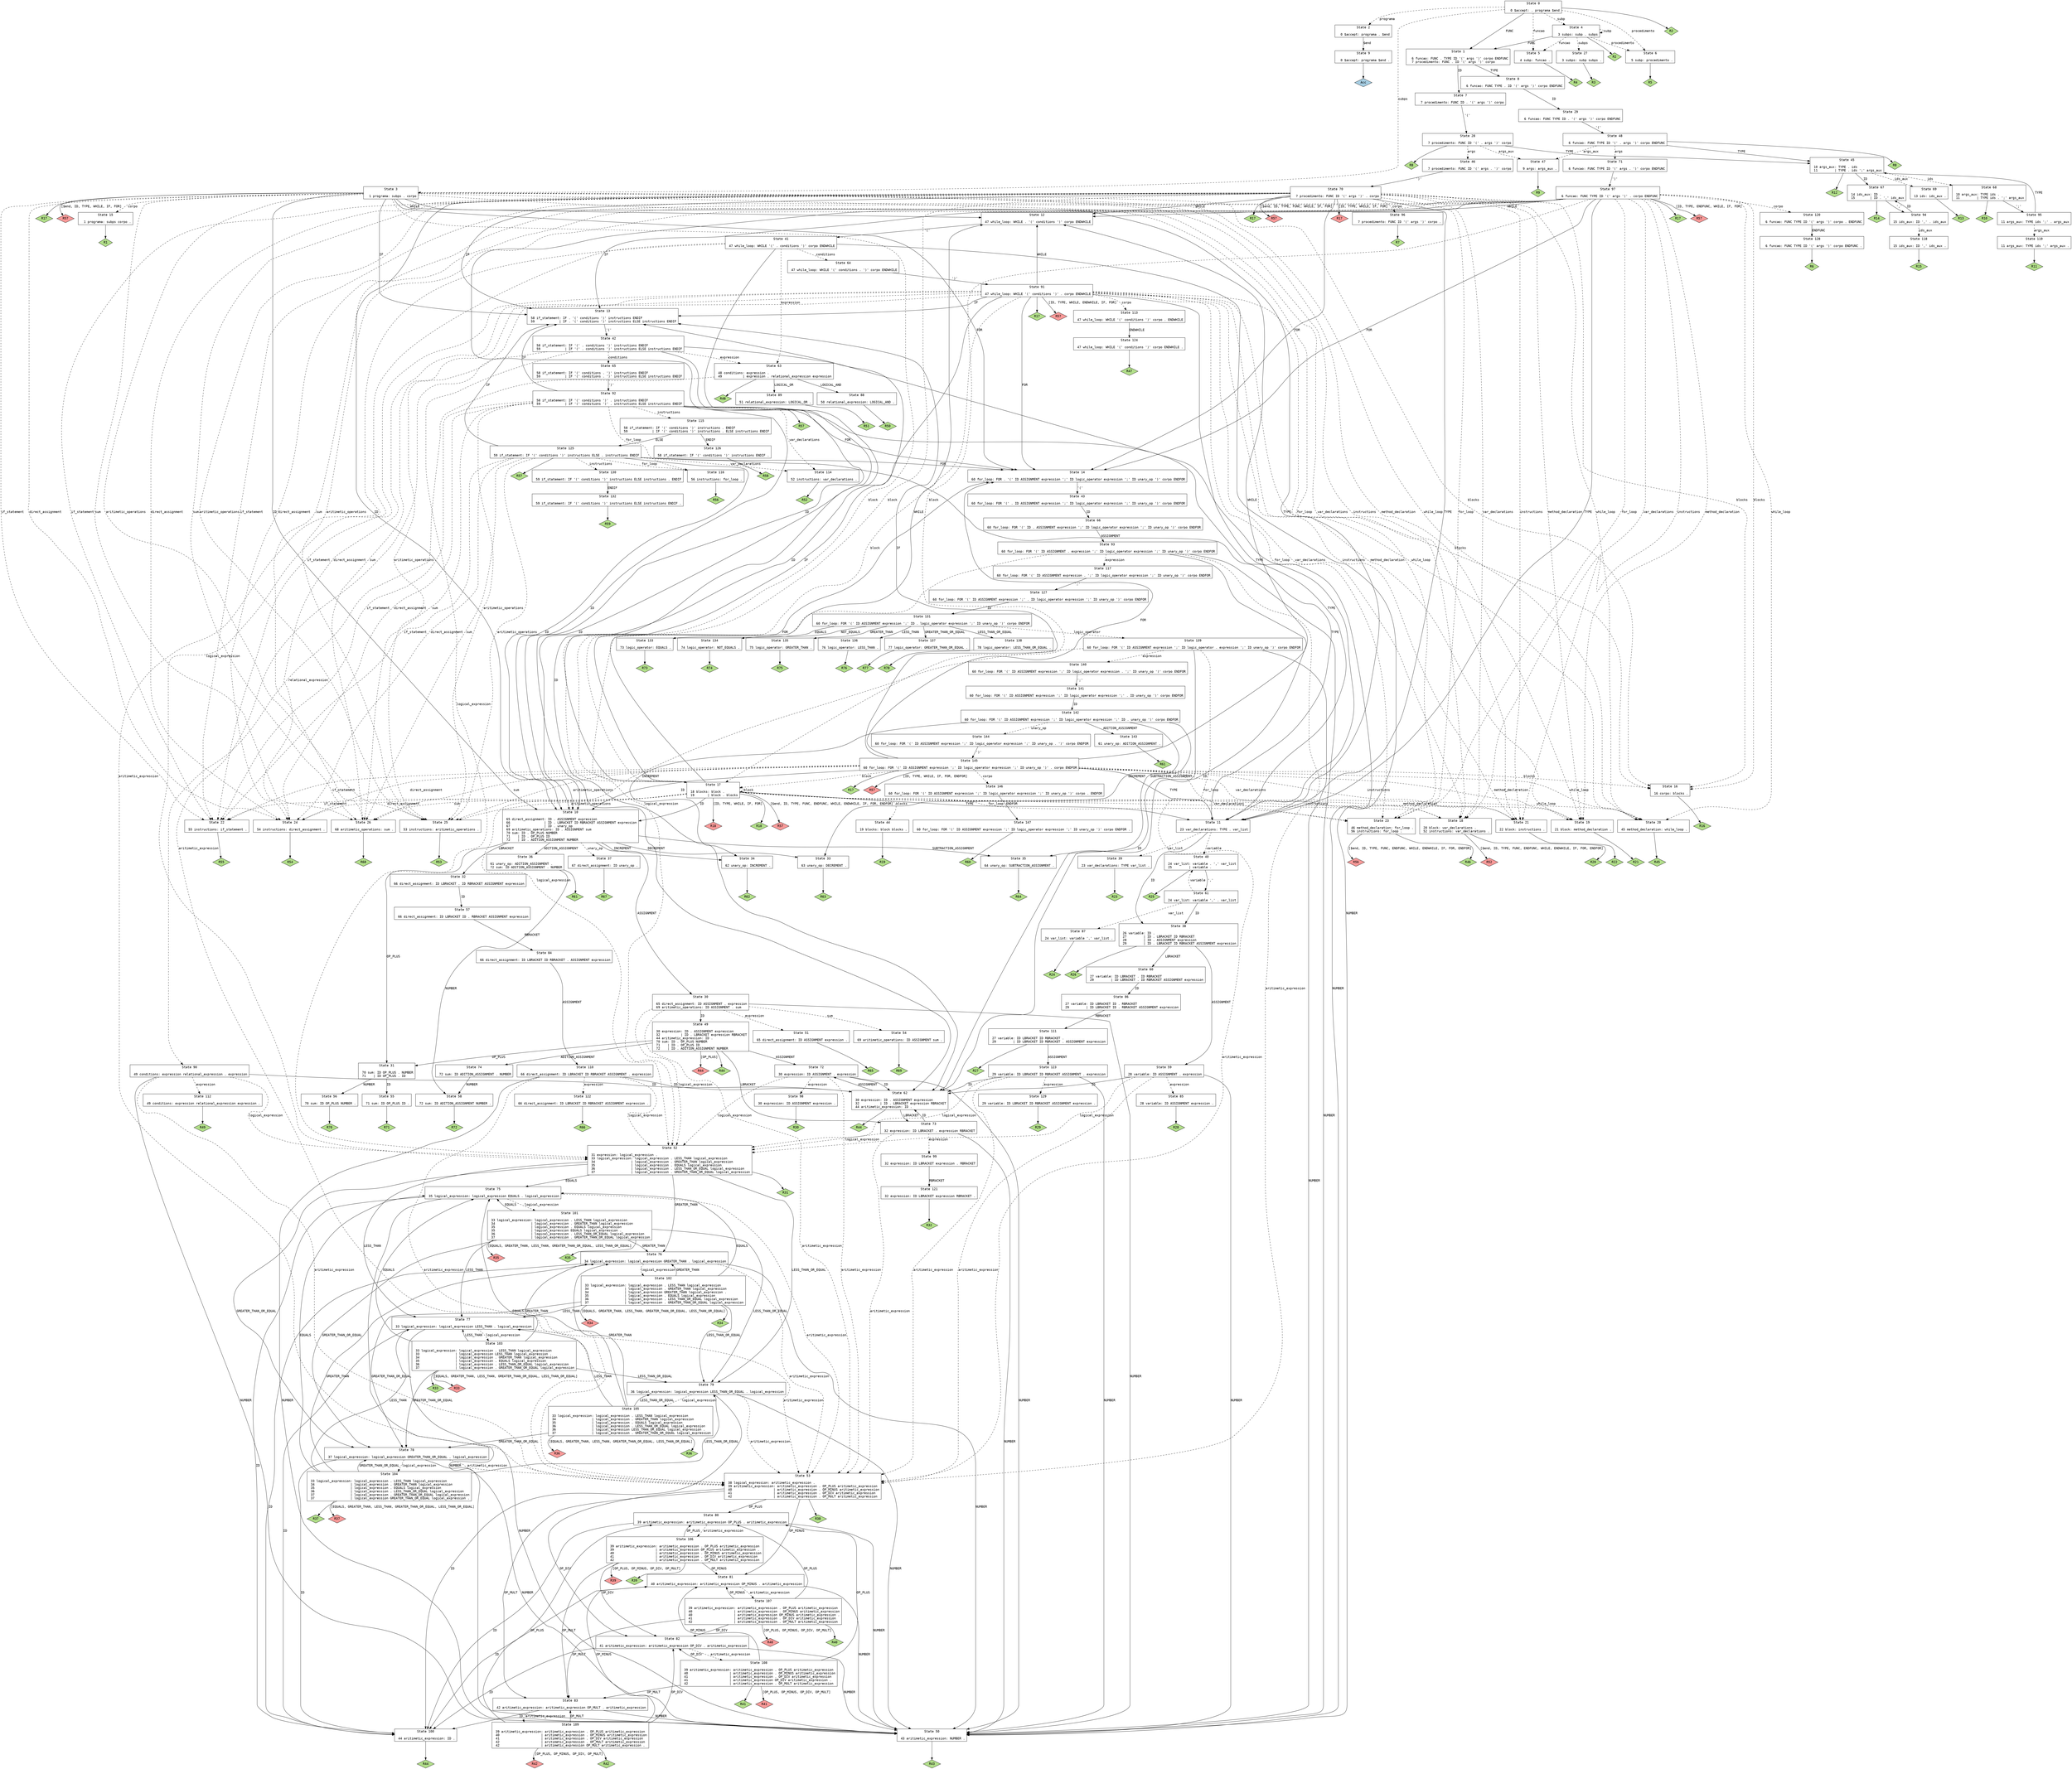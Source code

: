 // Generated by GNU Bison 3.5.1.
// Report bugs to <bug-bison@gnu.org>.
// Home page: <https://www.gnu.org/software/bison/>.

digraph "parser.y"
{
  node [fontname = courier, shape = box, colorscheme = paired6]
  edge [fontname = courier]

  0 [label="State 0\n\l  0 $accept: . programa $end\l"]
  0 -> 1 [style=solid label="FUNC"]
  0 -> 2 [style=dashed label="programa"]
  0 -> 3 [style=dashed label="subps"]
  0 -> 4 [style=dashed label="subp"]
  0 -> 5 [style=dashed label="funcao"]
  0 -> 6 [style=dashed label="procedimento"]
  0 -> "0R2" [style=solid]
 "0R2" [label="R2", fillcolor=3, shape=diamond, style=filled]
  1 [label="State 1\n\l  6 funcao: FUNC . TYPE ID '(' args ')' corpo ENDFUNC\l  7 procedimento: FUNC . ID '(' args ')' corpo\l"]
  1 -> 7 [style=solid label="ID"]
  1 -> 8 [style=solid label="TYPE"]
  2 [label="State 2\n\l  0 $accept: programa . $end\l"]
  2 -> 9 [style=solid label="$end"]
  3 [label="State 3\n\l  1 programa: subps . corpo\l"]
  3 -> 10 [style=solid label="ID"]
  3 -> 11 [style=solid label="TYPE"]
  3 -> 12 [style=solid label="WHILE"]
  3 -> 13 [style=solid label="IF"]
  3 -> 14 [style=solid label="FOR"]
  3 -> 15 [style=dashed label="corpo"]
  3 -> 16 [style=dashed label="blocks"]
  3 -> 17 [style=dashed label="block"]
  3 -> 18 [style=dashed label="var_declarations"]
  3 -> 19 [style=dashed label="method_declaration"]
  3 -> 20 [style=dashed label="while_loop"]
  3 -> 21 [style=dashed label="instructions"]
  3 -> 22 [style=dashed label="if_statement"]
  3 -> 23 [style=dashed label="for_loop"]
  3 -> 24 [style=dashed label="direct_assignment"]
  3 -> 25 [style=dashed label="aritimetic_operations"]
  3 -> 26 [style=dashed label="sum"]
  3 -> "3R17" [style=solid]
 "3R17" [label="R17", fillcolor=3, shape=diamond, style=filled]
  3 -> "3R57d" [label="[$end, ID, TYPE, WHILE, IF, FOR]", style=solid]
 "3R57d" [label="R57", fillcolor=5, shape=diamond, style=filled]
  4 [label="State 4\n\l  3 subps: subp . subps\l"]
  4 -> 1 [style=solid label="FUNC"]
  4 -> 27 [style=dashed label="subps"]
  4 -> 4 [style=dashed label="subp"]
  4 -> 5 [style=dashed label="funcao"]
  4 -> 6 [style=dashed label="procedimento"]
  4 -> "4R2" [style=solid]
 "4R2" [label="R2", fillcolor=3, shape=diamond, style=filled]
  5 [label="State 5\n\l  4 subp: funcao .\l"]
  5 -> "5R4" [style=solid]
 "5R4" [label="R4", fillcolor=3, shape=diamond, style=filled]
  6 [label="State 6\n\l  5 subp: procedimento .\l"]
  6 -> "6R5" [style=solid]
 "6R5" [label="R5", fillcolor=3, shape=diamond, style=filled]
  7 [label="State 7\n\l  7 procedimento: FUNC ID . '(' args ')' corpo\l"]
  7 -> 28 [style=solid label="'('"]
  8 [label="State 8\n\l  6 funcao: FUNC TYPE . ID '(' args ')' corpo ENDFUNC\l"]
  8 -> 29 [style=solid label="ID"]
  9 [label="State 9\n\l  0 $accept: programa $end .\l"]
  9 -> "9R0" [style=solid]
 "9R0" [label="Acc", fillcolor=1, shape=diamond, style=filled]
  10 [label="State 10\n\l 65 direct_assignment: ID . ASSIGNMENT expression\l 66                  | ID . LBRACKET ID RBRACKET ASSIGNMENT expression\l 67                  | ID . unary_op\l 69 aritimetic_operations: ID . ASSIGNMENT sum\l 70 sum: ID . OP_PLUS NUMBER\l 71    | ID . OP_PLUS ID\l 72    | ID . ADITION_ASSIGNMENT NUMBER\l"]
  10 -> 30 [style=solid label="ASSIGNMENT"]
  10 -> 31 [style=solid label="OP_PLUS"]
  10 -> 32 [style=solid label="LBRACKET"]
  10 -> 33 [style=solid label="DECREMENT"]
  10 -> 34 [style=solid label="INCREMENT"]
  10 -> 35 [style=solid label="SUBTRACTION_ASSIGNMENT"]
  10 -> 36 [style=solid label="ADITION_ASSIGNMENT"]
  10 -> 37 [style=dashed label="unary_op"]
  11 [label="State 11\n\l 23 var_declarations: TYPE . var_list\l"]
  11 -> 38 [style=solid label="ID"]
  11 -> 39 [style=dashed label="var_list"]
  11 -> 40 [style=dashed label="variable"]
  12 [label="State 12\n\l 47 while_loop: WHILE . '(' conditions ')' corpo ENDWHILE\l"]
  12 -> 41 [style=solid label="'('"]
  13 [label="State 13\n\l 58 if_statement: IF . '(' conditions ')' instructions ENDIF\l 59             | IF . '(' conditions ')' instructions ELSE instructions ENDIF\l"]
  13 -> 42 [style=solid label="'('"]
  14 [label="State 14\n\l 60 for_loop: FOR . '(' ID ASSIGNMENT expression ';' ID logic_operator expression ';' ID unary_op ')' corpo ENDFOR\l"]
  14 -> 43 [style=solid label="'('"]
  15 [label="State 15\n\l  1 programa: subps corpo .\l"]
  15 -> "15R1" [style=solid]
 "15R1" [label="R1", fillcolor=3, shape=diamond, style=filled]
  16 [label="State 16\n\l 16 corpo: blocks .\l"]
  16 -> "16R16" [style=solid]
 "16R16" [label="R16", fillcolor=3, shape=diamond, style=filled]
  17 [label="State 17\n\l 18 blocks: block .\l 19       | block . blocks\l"]
  17 -> 10 [style=solid label="ID"]
  17 -> 11 [style=solid label="TYPE"]
  17 -> 12 [style=solid label="WHILE"]
  17 -> 13 [style=solid label="IF"]
  17 -> 14 [style=solid label="FOR"]
  17 -> 44 [style=dashed label="blocks"]
  17 -> 17 [style=dashed label="block"]
  17 -> 18 [style=dashed label="var_declarations"]
  17 -> 19 [style=dashed label="method_declaration"]
  17 -> 20 [style=dashed label="while_loop"]
  17 -> 21 [style=dashed label="instructions"]
  17 -> 22 [style=dashed label="if_statement"]
  17 -> 23 [style=dashed label="for_loop"]
  17 -> 24 [style=dashed label="direct_assignment"]
  17 -> 25 [style=dashed label="aritimetic_operations"]
  17 -> 26 [style=dashed label="sum"]
  17 -> "17R18d" [label="[ID, TYPE, WHILE, IF, FOR]", style=solid]
 "17R18d" [label="R18", fillcolor=5, shape=diamond, style=filled]
  17 -> "17R18" [style=solid]
 "17R18" [label="R18", fillcolor=3, shape=diamond, style=filled]
  17 -> "17R57d" [label="[$end, ID, TYPE, FUNC, ENDFUNC, WHILE, ENDWHILE, IF, FOR, ENDFOR]", style=solid]
 "17R57d" [label="R57", fillcolor=5, shape=diamond, style=filled]
  18 [label="State 18\n\l 20 block: var_declarations .\l 52 instructions: var_declarations .\l"]
  18 -> "18R20" [style=solid]
 "18R20" [label="R20", fillcolor=3, shape=diamond, style=filled]
  18 -> "18R52d" [label="[$end, ID, TYPE, FUNC, ENDFUNC, WHILE, ENDWHILE, IF, FOR, ENDFOR]", style=solid]
 "18R52d" [label="R52", fillcolor=5, shape=diamond, style=filled]
  19 [label="State 19\n\l 21 block: method_declaration .\l"]
  19 -> "19R21" [style=solid]
 "19R21" [label="R21", fillcolor=3, shape=diamond, style=filled]
  20 [label="State 20\n\l 45 method_declaration: while_loop .\l"]
  20 -> "20R45" [style=solid]
 "20R45" [label="R45", fillcolor=3, shape=diamond, style=filled]
  21 [label="State 21\n\l 22 block: instructions .\l"]
  21 -> "21R22" [style=solid]
 "21R22" [label="R22", fillcolor=3, shape=diamond, style=filled]
  22 [label="State 22\n\l 55 instructions: if_statement .\l"]
  22 -> "22R55" [style=solid]
 "22R55" [label="R55", fillcolor=3, shape=diamond, style=filled]
  23 [label="State 23\n\l 46 method_declaration: for_loop .\l 56 instructions: for_loop .\l"]
  23 -> "23R46" [style=solid]
 "23R46" [label="R46", fillcolor=3, shape=diamond, style=filled]
  23 -> "23R56d" [label="[$end, ID, TYPE, FUNC, ENDFUNC, WHILE, ENDWHILE, IF, FOR, ENDFOR]", style=solid]
 "23R56d" [label="R56", fillcolor=5, shape=diamond, style=filled]
  24 [label="State 24\n\l 54 instructions: direct_assignment .\l"]
  24 -> "24R54" [style=solid]
 "24R54" [label="R54", fillcolor=3, shape=diamond, style=filled]
  25 [label="State 25\n\l 53 instructions: aritimetic_operations .\l"]
  25 -> "25R53" [style=solid]
 "25R53" [label="R53", fillcolor=3, shape=diamond, style=filled]
  26 [label="State 26\n\l 68 aritimetic_operations: sum .\l"]
  26 -> "26R68" [style=solid]
 "26R68" [label="R68", fillcolor=3, shape=diamond, style=filled]
  27 [label="State 27\n\l  3 subps: subp subps .\l"]
  27 -> "27R3" [style=solid]
 "27R3" [label="R3", fillcolor=3, shape=diamond, style=filled]
  28 [label="State 28\n\l  7 procedimento: FUNC ID '(' . args ')' corpo\l"]
  28 -> 45 [style=solid label="TYPE"]
  28 -> 46 [style=dashed label="args"]
  28 -> 47 [style=dashed label="args_aux"]
  28 -> "28R8" [style=solid]
 "28R8" [label="R8", fillcolor=3, shape=diamond, style=filled]
  29 [label="State 29\n\l  6 funcao: FUNC TYPE ID . '(' args ')' corpo ENDFUNC\l"]
  29 -> 48 [style=solid label="'('"]
  30 [label="State 30\n\l 65 direct_assignment: ID ASSIGNMENT . expression\l 69 aritimetic_operations: ID ASSIGNMENT . sum\l"]
  30 -> 49 [style=solid label="ID"]
  30 -> 50 [style=solid label="NUMBER"]
  30 -> 51 [style=dashed label="expression"]
  30 -> 52 [style=dashed label="logical_expression"]
  30 -> 53 [style=dashed label="aritimetic_expression"]
  30 -> 54 [style=dashed label="sum"]
  31 [label="State 31\n\l 70 sum: ID OP_PLUS . NUMBER\l 71    | ID OP_PLUS . ID\l"]
  31 -> 55 [style=solid label="ID"]
  31 -> 56 [style=solid label="NUMBER"]
  32 [label="State 32\n\l 66 direct_assignment: ID LBRACKET . ID RBRACKET ASSIGNMENT expression\l"]
  32 -> 57 [style=solid label="ID"]
  33 [label="State 33\n\l 63 unary_op: DECREMENT .\l"]
  33 -> "33R63" [style=solid]
 "33R63" [label="R63", fillcolor=3, shape=diamond, style=filled]
  34 [label="State 34\n\l 62 unary_op: INCREMENT .\l"]
  34 -> "34R62" [style=solid]
 "34R62" [label="R62", fillcolor=3, shape=diamond, style=filled]
  35 [label="State 35\n\l 64 unary_op: SUBTRACTION_ASSIGNMENT .\l"]
  35 -> "35R64" [style=solid]
 "35R64" [label="R64", fillcolor=3, shape=diamond, style=filled]
  36 [label="State 36\n\l 61 unary_op: ADITION_ASSIGNMENT .\l 72 sum: ID ADITION_ASSIGNMENT . NUMBER\l"]
  36 -> 58 [style=solid label="NUMBER"]
  36 -> "36R61" [style=solid]
 "36R61" [label="R61", fillcolor=3, shape=diamond, style=filled]
  37 [label="State 37\n\l 67 direct_assignment: ID unary_op .\l"]
  37 -> "37R67" [style=solid]
 "37R67" [label="R67", fillcolor=3, shape=diamond, style=filled]
  38 [label="State 38\n\l 26 variable: ID .\l 27         | ID . LBRACKET ID RBRACKET\l 28         | ID . ASSIGNMENT expression\l 29         | ID . LBRACKET ID RBRACKET ASSIGNMENT expression\l"]
  38 -> 59 [style=solid label="ASSIGNMENT"]
  38 -> 60 [style=solid label="LBRACKET"]
  38 -> "38R26" [style=solid]
 "38R26" [label="R26", fillcolor=3, shape=diamond, style=filled]
  39 [label="State 39\n\l 23 var_declarations: TYPE var_list .\l"]
  39 -> "39R23" [style=solid]
 "39R23" [label="R23", fillcolor=3, shape=diamond, style=filled]
  40 [label="State 40\n\l 24 var_list: variable . ',' var_list\l 25         | variable .\l"]
  40 -> 61 [style=solid label="','"]
  40 -> "40R25" [style=solid]
 "40R25" [label="R25", fillcolor=3, shape=diamond, style=filled]
  41 [label="State 41\n\l 47 while_loop: WHILE '(' . conditions ')' corpo ENDWHILE\l"]
  41 -> 62 [style=solid label="ID"]
  41 -> 50 [style=solid label="NUMBER"]
  41 -> 63 [style=dashed label="expression"]
  41 -> 52 [style=dashed label="logical_expression"]
  41 -> 53 [style=dashed label="aritimetic_expression"]
  41 -> 64 [style=dashed label="conditions"]
  42 [label="State 42\n\l 58 if_statement: IF '(' . conditions ')' instructions ENDIF\l 59             | IF '(' . conditions ')' instructions ELSE instructions ENDIF\l"]
  42 -> 62 [style=solid label="ID"]
  42 -> 50 [style=solid label="NUMBER"]
  42 -> 63 [style=dashed label="expression"]
  42 -> 52 [style=dashed label="logical_expression"]
  42 -> 53 [style=dashed label="aritimetic_expression"]
  42 -> 65 [style=dashed label="conditions"]
  43 [label="State 43\n\l 60 for_loop: FOR '(' . ID ASSIGNMENT expression ';' ID logic_operator expression ';' ID unary_op ')' corpo ENDFOR\l"]
  43 -> 66 [style=solid label="ID"]
  44 [label="State 44\n\l 19 blocks: block blocks .\l"]
  44 -> "44R19" [style=solid]
 "44R19" [label="R19", fillcolor=3, shape=diamond, style=filled]
  45 [label="State 45\n\l 10 args_aux: TYPE . ids\l 11         | TYPE . ids ';' args_aux\l"]
  45 -> 67 [style=solid label="ID"]
  45 -> 68 [style=dashed label="ids"]
  45 -> 69 [style=dashed label="ids_aux"]
  45 -> "45R12" [style=solid]
 "45R12" [label="R12", fillcolor=3, shape=diamond, style=filled]
  46 [label="State 46\n\l  7 procedimento: FUNC ID '(' args . ')' corpo\l"]
  46 -> 70 [style=solid label="')'"]
  47 [label="State 47\n\l  9 args: args_aux .\l"]
  47 -> "47R9" [style=solid]
 "47R9" [label="R9", fillcolor=3, shape=diamond, style=filled]
  48 [label="State 48\n\l  6 funcao: FUNC TYPE ID '(' . args ')' corpo ENDFUNC\l"]
  48 -> 45 [style=solid label="TYPE"]
  48 -> 71 [style=dashed label="args"]
  48 -> 47 [style=dashed label="args_aux"]
  48 -> "48R8" [style=solid]
 "48R8" [label="R8", fillcolor=3, shape=diamond, style=filled]
  49 [label="State 49\n\l 30 expression: ID . ASSIGNMENT expression\l 32           | ID . LBRACKET expression RBRACKET\l 44 aritimetic_expression: ID .\l 70 sum: ID . OP_PLUS NUMBER\l 71    | ID . OP_PLUS ID\l 72    | ID . ADITION_ASSIGNMENT NUMBER\l"]
  49 -> 72 [style=solid label="ASSIGNMENT"]
  49 -> 31 [style=solid label="OP_PLUS"]
  49 -> 73 [style=solid label="LBRACKET"]
  49 -> 74 [style=solid label="ADITION_ASSIGNMENT"]
  49 -> "49R44d" [label="[OP_PLUS]", style=solid]
 "49R44d" [label="R44", fillcolor=5, shape=diamond, style=filled]
  49 -> "49R44" [style=solid]
 "49R44" [label="R44", fillcolor=3, shape=diamond, style=filled]
  50 [label="State 50\n\l 43 aritimetic_expression: NUMBER .\l"]
  50 -> "50R43" [style=solid]
 "50R43" [label="R43", fillcolor=3, shape=diamond, style=filled]
  51 [label="State 51\n\l 65 direct_assignment: ID ASSIGNMENT expression .\l"]
  51 -> "51R65" [style=solid]
 "51R65" [label="R65", fillcolor=3, shape=diamond, style=filled]
  52 [label="State 52\n\l 31 expression: logical_expression .\l 33 logical_expression: logical_expression . LESS_THAN logical_expression\l 34                   | logical_expression . GREATER_THAN logical_expression\l 35                   | logical_expression . EQUALS logical_expression\l 36                   | logical_expression . LESS_THAN_OR_EQUAL logical_expression\l 37                   | logical_expression . GREATER_THAN_OR_EQUAL logical_expression\l"]
  52 -> 75 [style=solid label="EQUALS"]
  52 -> 76 [style=solid label="GREATER_THAN"]
  52 -> 77 [style=solid label="LESS_THAN"]
  52 -> 78 [style=solid label="GREATER_THAN_OR_EQUAL"]
  52 -> 79 [style=solid label="LESS_THAN_OR_EQUAL"]
  52 -> "52R31" [style=solid]
 "52R31" [label="R31", fillcolor=3, shape=diamond, style=filled]
  53 [label="State 53\n\l 38 logical_expression: aritimetic_expression .\l 39 aritimetic_expression: aritimetic_expression . OP_PLUS aritimetic_expression\l 40                      | aritimetic_expression . OP_MINUS aritimetic_expression\l 41                      | aritimetic_expression . OP_DIV aritimetic_expression\l 42                      | aritimetic_expression . OP_MULT aritimetic_expression\l"]
  53 -> 80 [style=solid label="OP_PLUS"]
  53 -> 81 [style=solid label="OP_MINUS"]
  53 -> 82 [style=solid label="OP_DIV"]
  53 -> 83 [style=solid label="OP_MULT"]
  53 -> "53R38" [style=solid]
 "53R38" [label="R38", fillcolor=3, shape=diamond, style=filled]
  54 [label="State 54\n\l 69 aritimetic_operations: ID ASSIGNMENT sum .\l"]
  54 -> "54R69" [style=solid]
 "54R69" [label="R69", fillcolor=3, shape=diamond, style=filled]
  55 [label="State 55\n\l 71 sum: ID OP_PLUS ID .\l"]
  55 -> "55R71" [style=solid]
 "55R71" [label="R71", fillcolor=3, shape=diamond, style=filled]
  56 [label="State 56\n\l 70 sum: ID OP_PLUS NUMBER .\l"]
  56 -> "56R70" [style=solid]
 "56R70" [label="R70", fillcolor=3, shape=diamond, style=filled]
  57 [label="State 57\n\l 66 direct_assignment: ID LBRACKET ID . RBRACKET ASSIGNMENT expression\l"]
  57 -> 84 [style=solid label="RBRACKET"]
  58 [label="State 58\n\l 72 sum: ID ADITION_ASSIGNMENT NUMBER .\l"]
  58 -> "58R72" [style=solid]
 "58R72" [label="R72", fillcolor=3, shape=diamond, style=filled]
  59 [label="State 59\n\l 28 variable: ID ASSIGNMENT . expression\l"]
  59 -> 62 [style=solid label="ID"]
  59 -> 50 [style=solid label="NUMBER"]
  59 -> 85 [style=dashed label="expression"]
  59 -> 52 [style=dashed label="logical_expression"]
  59 -> 53 [style=dashed label="aritimetic_expression"]
  60 [label="State 60\n\l 27 variable: ID LBRACKET . ID RBRACKET\l 29         | ID LBRACKET . ID RBRACKET ASSIGNMENT expression\l"]
  60 -> 86 [style=solid label="ID"]
  61 [label="State 61\n\l 24 var_list: variable ',' . var_list\l"]
  61 -> 38 [style=solid label="ID"]
  61 -> 87 [style=dashed label="var_list"]
  61 -> 40 [style=dashed label="variable"]
  62 [label="State 62\n\l 30 expression: ID . ASSIGNMENT expression\l 32           | ID . LBRACKET expression RBRACKET\l 44 aritimetic_expression: ID .\l"]
  62 -> 72 [style=solid label="ASSIGNMENT"]
  62 -> 73 [style=solid label="LBRACKET"]
  62 -> "62R44" [style=solid]
 "62R44" [label="R44", fillcolor=3, shape=diamond, style=filled]
  63 [label="State 63\n\l 48 conditions: expression .\l 49           | expression . relational_expression expression\l"]
  63 -> 88 [style=solid label="LOGICAL_AND"]
  63 -> 89 [style=solid label="LOGICAL_OR"]
  63 -> 90 [style=dashed label="relational_expression"]
  63 -> "63R48" [style=solid]
 "63R48" [label="R48", fillcolor=3, shape=diamond, style=filled]
  64 [label="State 64\n\l 47 while_loop: WHILE '(' conditions . ')' corpo ENDWHILE\l"]
  64 -> 91 [style=solid label="')'"]
  65 [label="State 65\n\l 58 if_statement: IF '(' conditions . ')' instructions ENDIF\l 59             | IF '(' conditions . ')' instructions ELSE instructions ENDIF\l"]
  65 -> 92 [style=solid label="')'"]
  66 [label="State 66\n\l 60 for_loop: FOR '(' ID . ASSIGNMENT expression ';' ID logic_operator expression ';' ID unary_op ')' corpo ENDFOR\l"]
  66 -> 93 [style=solid label="ASSIGNMENT"]
  67 [label="State 67\n\l 14 ids_aux: ID .\l 15        | ID . ',' ids_aux\l"]
  67 -> 94 [style=solid label="','"]
  67 -> "67R14" [style=solid]
 "67R14" [label="R14", fillcolor=3, shape=diamond, style=filled]
  68 [label="State 68\n\l 10 args_aux: TYPE ids .\l 11         | TYPE ids . ';' args_aux\l"]
  68 -> 95 [style=solid label="';'"]
  68 -> "68R10" [style=solid]
 "68R10" [label="R10", fillcolor=3, shape=diamond, style=filled]
  69 [label="State 69\n\l 13 ids: ids_aux .\l"]
  69 -> "69R13" [style=solid]
 "69R13" [label="R13", fillcolor=3, shape=diamond, style=filled]
  70 [label="State 70\n\l  7 procedimento: FUNC ID '(' args ')' . corpo\l"]
  70 -> 10 [style=solid label="ID"]
  70 -> 11 [style=solid label="TYPE"]
  70 -> 12 [style=solid label="WHILE"]
  70 -> 13 [style=solid label="IF"]
  70 -> 14 [style=solid label="FOR"]
  70 -> 96 [style=dashed label="corpo"]
  70 -> 16 [style=dashed label="blocks"]
  70 -> 17 [style=dashed label="block"]
  70 -> 18 [style=dashed label="var_declarations"]
  70 -> 19 [style=dashed label="method_declaration"]
  70 -> 20 [style=dashed label="while_loop"]
  70 -> 21 [style=dashed label="instructions"]
  70 -> 22 [style=dashed label="if_statement"]
  70 -> 23 [style=dashed label="for_loop"]
  70 -> 24 [style=dashed label="direct_assignment"]
  70 -> 25 [style=dashed label="aritimetic_operations"]
  70 -> 26 [style=dashed label="sum"]
  70 -> "70R17d" [label="[ID, TYPE, WHILE, IF, FOR]", style=solid]
 "70R17d" [label="R17", fillcolor=5, shape=diamond, style=filled]
  70 -> "70R17" [style=solid]
 "70R17" [label="R17", fillcolor=3, shape=diamond, style=filled]
  70 -> "70R57d" [label="[$end, ID, TYPE, FUNC, WHILE, IF, FOR]", style=solid]
 "70R57d" [label="R57", fillcolor=5, shape=diamond, style=filled]
  71 [label="State 71\n\l  6 funcao: FUNC TYPE ID '(' args . ')' corpo ENDFUNC\l"]
  71 -> 97 [style=solid label="')'"]
  72 [label="State 72\n\l 30 expression: ID ASSIGNMENT . expression\l"]
  72 -> 62 [style=solid label="ID"]
  72 -> 50 [style=solid label="NUMBER"]
  72 -> 98 [style=dashed label="expression"]
  72 -> 52 [style=dashed label="logical_expression"]
  72 -> 53 [style=dashed label="aritimetic_expression"]
  73 [label="State 73\n\l 32 expression: ID LBRACKET . expression RBRACKET\l"]
  73 -> 62 [style=solid label="ID"]
  73 -> 50 [style=solid label="NUMBER"]
  73 -> 99 [style=dashed label="expression"]
  73 -> 52 [style=dashed label="logical_expression"]
  73 -> 53 [style=dashed label="aritimetic_expression"]
  74 [label="State 74\n\l 72 sum: ID ADITION_ASSIGNMENT . NUMBER\l"]
  74 -> 58 [style=solid label="NUMBER"]
  75 [label="State 75\n\l 35 logical_expression: logical_expression EQUALS . logical_expression\l"]
  75 -> 100 [style=solid label="ID"]
  75 -> 50 [style=solid label="NUMBER"]
  75 -> 101 [style=dashed label="logical_expression"]
  75 -> 53 [style=dashed label="aritimetic_expression"]
  76 [label="State 76\n\l 34 logical_expression: logical_expression GREATER_THAN . logical_expression\l"]
  76 -> 100 [style=solid label="ID"]
  76 -> 50 [style=solid label="NUMBER"]
  76 -> 102 [style=dashed label="logical_expression"]
  76 -> 53 [style=dashed label="aritimetic_expression"]
  77 [label="State 77\n\l 33 logical_expression: logical_expression LESS_THAN . logical_expression\l"]
  77 -> 100 [style=solid label="ID"]
  77 -> 50 [style=solid label="NUMBER"]
  77 -> 103 [style=dashed label="logical_expression"]
  77 -> 53 [style=dashed label="aritimetic_expression"]
  78 [label="State 78\n\l 37 logical_expression: logical_expression GREATER_THAN_OR_EQUAL . logical_expression\l"]
  78 -> 100 [style=solid label="ID"]
  78 -> 50 [style=solid label="NUMBER"]
  78 -> 104 [style=dashed label="logical_expression"]
  78 -> 53 [style=dashed label="aritimetic_expression"]
  79 [label="State 79\n\l 36 logical_expression: logical_expression LESS_THAN_OR_EQUAL . logical_expression\l"]
  79 -> 100 [style=solid label="ID"]
  79 -> 50 [style=solid label="NUMBER"]
  79 -> 105 [style=dashed label="logical_expression"]
  79 -> 53 [style=dashed label="aritimetic_expression"]
  80 [label="State 80\n\l 39 aritimetic_expression: aritimetic_expression OP_PLUS . aritimetic_expression\l"]
  80 -> 100 [style=solid label="ID"]
  80 -> 50 [style=solid label="NUMBER"]
  80 -> 106 [style=dashed label="aritimetic_expression"]
  81 [label="State 81\n\l 40 aritimetic_expression: aritimetic_expression OP_MINUS . aritimetic_expression\l"]
  81 -> 100 [style=solid label="ID"]
  81 -> 50 [style=solid label="NUMBER"]
  81 -> 107 [style=dashed label="aritimetic_expression"]
  82 [label="State 82\n\l 41 aritimetic_expression: aritimetic_expression OP_DIV . aritimetic_expression\l"]
  82 -> 100 [style=solid label="ID"]
  82 -> 50 [style=solid label="NUMBER"]
  82 -> 108 [style=dashed label="aritimetic_expression"]
  83 [label="State 83\n\l 42 aritimetic_expression: aritimetic_expression OP_MULT . aritimetic_expression\l"]
  83 -> 100 [style=solid label="ID"]
  83 -> 50 [style=solid label="NUMBER"]
  83 -> 109 [style=dashed label="aritimetic_expression"]
  84 [label="State 84\n\l 66 direct_assignment: ID LBRACKET ID RBRACKET . ASSIGNMENT expression\l"]
  84 -> 110 [style=solid label="ASSIGNMENT"]
  85 [label="State 85\n\l 28 variable: ID ASSIGNMENT expression .\l"]
  85 -> "85R28" [style=solid]
 "85R28" [label="R28", fillcolor=3, shape=diamond, style=filled]
  86 [label="State 86\n\l 27 variable: ID LBRACKET ID . RBRACKET\l 29         | ID LBRACKET ID . RBRACKET ASSIGNMENT expression\l"]
  86 -> 111 [style=solid label="RBRACKET"]
  87 [label="State 87\n\l 24 var_list: variable ',' var_list .\l"]
  87 -> "87R24" [style=solid]
 "87R24" [label="R24", fillcolor=3, shape=diamond, style=filled]
  88 [label="State 88\n\l 50 relational_expression: LOGICAL_AND .\l"]
  88 -> "88R50" [style=solid]
 "88R50" [label="R50", fillcolor=3, shape=diamond, style=filled]
  89 [label="State 89\n\l 51 relational_expression: LOGICAL_OR .\l"]
  89 -> "89R51" [style=solid]
 "89R51" [label="R51", fillcolor=3, shape=diamond, style=filled]
  90 [label="State 90\n\l 49 conditions: expression relational_expression . expression\l"]
  90 -> 62 [style=solid label="ID"]
  90 -> 50 [style=solid label="NUMBER"]
  90 -> 112 [style=dashed label="expression"]
  90 -> 52 [style=dashed label="logical_expression"]
  90 -> 53 [style=dashed label="aritimetic_expression"]
  91 [label="State 91\n\l 47 while_loop: WHILE '(' conditions ')' . corpo ENDWHILE\l"]
  91 -> 10 [style=solid label="ID"]
  91 -> 11 [style=solid label="TYPE"]
  91 -> 12 [style=solid label="WHILE"]
  91 -> 13 [style=solid label="IF"]
  91 -> 14 [style=solid label="FOR"]
  91 -> 113 [style=dashed label="corpo"]
  91 -> 16 [style=dashed label="blocks"]
  91 -> 17 [style=dashed label="block"]
  91 -> 18 [style=dashed label="var_declarations"]
  91 -> 19 [style=dashed label="method_declaration"]
  91 -> 20 [style=dashed label="while_loop"]
  91 -> 21 [style=dashed label="instructions"]
  91 -> 22 [style=dashed label="if_statement"]
  91 -> 23 [style=dashed label="for_loop"]
  91 -> 24 [style=dashed label="direct_assignment"]
  91 -> 25 [style=dashed label="aritimetic_operations"]
  91 -> 26 [style=dashed label="sum"]
  91 -> "91R17" [style=solid]
 "91R17" [label="R17", fillcolor=3, shape=diamond, style=filled]
  91 -> "91R57d" [label="[ID, TYPE, WHILE, ENDWHILE, IF, FOR]", style=solid]
 "91R57d" [label="R57", fillcolor=5, shape=diamond, style=filled]
  92 [label="State 92\n\l 58 if_statement: IF '(' conditions ')' . instructions ENDIF\l 59             | IF '(' conditions ')' . instructions ELSE instructions ENDIF\l"]
  92 -> 10 [style=solid label="ID"]
  92 -> 11 [style=solid label="TYPE"]
  92 -> 13 [style=solid label="IF"]
  92 -> 14 [style=solid label="FOR"]
  92 -> 114 [style=dashed label="var_declarations"]
  92 -> 115 [style=dashed label="instructions"]
  92 -> 22 [style=dashed label="if_statement"]
  92 -> 116 [style=dashed label="for_loop"]
  92 -> 24 [style=dashed label="direct_assignment"]
  92 -> 25 [style=dashed label="aritimetic_operations"]
  92 -> 26 [style=dashed label="sum"]
  92 -> "92R57" [style=solid]
 "92R57" [label="R57", fillcolor=3, shape=diamond, style=filled]
  93 [label="State 93\n\l 60 for_loop: FOR '(' ID ASSIGNMENT . expression ';' ID logic_operator expression ';' ID unary_op ')' corpo ENDFOR\l"]
  93 -> 62 [style=solid label="ID"]
  93 -> 50 [style=solid label="NUMBER"]
  93 -> 117 [style=dashed label="expression"]
  93 -> 52 [style=dashed label="logical_expression"]
  93 -> 53 [style=dashed label="aritimetic_expression"]
  94 [label="State 94\n\l 15 ids_aux: ID ',' . ids_aux\l"]
  94 -> 67 [style=solid label="ID"]
  94 -> 118 [style=dashed label="ids_aux"]
  95 [label="State 95\n\l 11 args_aux: TYPE ids ';' . args_aux\l"]
  95 -> 45 [style=solid label="TYPE"]
  95 -> 119 [style=dashed label="args_aux"]
  96 [label="State 96\n\l  7 procedimento: FUNC ID '(' args ')' corpo .\l"]
  96 -> "96R7" [style=solid]
 "96R7" [label="R7", fillcolor=3, shape=diamond, style=filled]
  97 [label="State 97\n\l  6 funcao: FUNC TYPE ID '(' args ')' . corpo ENDFUNC\l"]
  97 -> 10 [style=solid label="ID"]
  97 -> 11 [style=solid label="TYPE"]
  97 -> 12 [style=solid label="WHILE"]
  97 -> 13 [style=solid label="IF"]
  97 -> 14 [style=solid label="FOR"]
  97 -> 120 [style=dashed label="corpo"]
  97 -> 16 [style=dashed label="blocks"]
  97 -> 17 [style=dashed label="block"]
  97 -> 18 [style=dashed label="var_declarations"]
  97 -> 19 [style=dashed label="method_declaration"]
  97 -> 20 [style=dashed label="while_loop"]
  97 -> 21 [style=dashed label="instructions"]
  97 -> 22 [style=dashed label="if_statement"]
  97 -> 23 [style=dashed label="for_loop"]
  97 -> 24 [style=dashed label="direct_assignment"]
  97 -> 25 [style=dashed label="aritimetic_operations"]
  97 -> 26 [style=dashed label="sum"]
  97 -> "97R17" [style=solid]
 "97R17" [label="R17", fillcolor=3, shape=diamond, style=filled]
  97 -> "97R57d" [label="[ID, TYPE, ENDFUNC, WHILE, IF, FOR]", style=solid]
 "97R57d" [label="R57", fillcolor=5, shape=diamond, style=filled]
  98 [label="State 98\n\l 30 expression: ID ASSIGNMENT expression .\l"]
  98 -> "98R30" [style=solid]
 "98R30" [label="R30", fillcolor=3, shape=diamond, style=filled]
  99 [label="State 99\n\l 32 expression: ID LBRACKET expression . RBRACKET\l"]
  99 -> 121 [style=solid label="RBRACKET"]
  100 [label="State 100\n\l 44 aritimetic_expression: ID .\l"]
  100 -> "100R44" [style=solid]
 "100R44" [label="R44", fillcolor=3, shape=diamond, style=filled]
  101 [label="State 101\n\l 33 logical_expression: logical_expression . LESS_THAN logical_expression\l 34                   | logical_expression . GREATER_THAN logical_expression\l 35                   | logical_expression . EQUALS logical_expression\l 35                   | logical_expression EQUALS logical_expression .\l 36                   | logical_expression . LESS_THAN_OR_EQUAL logical_expression\l 37                   | logical_expression . GREATER_THAN_OR_EQUAL logical_expression\l"]
  101 -> 75 [style=solid label="EQUALS"]
  101 -> 76 [style=solid label="GREATER_THAN"]
  101 -> 77 [style=solid label="LESS_THAN"]
  101 -> 78 [style=solid label="GREATER_THAN_OR_EQUAL"]
  101 -> 79 [style=solid label="LESS_THAN_OR_EQUAL"]
  101 -> "101R35d" [label="[EQUALS, GREATER_THAN, LESS_THAN, GREATER_THAN_OR_EQUAL, LESS_THAN_OR_EQUAL]", style=solid]
 "101R35d" [label="R35", fillcolor=5, shape=diamond, style=filled]
  101 -> "101R35" [style=solid]
 "101R35" [label="R35", fillcolor=3, shape=diamond, style=filled]
  102 [label="State 102\n\l 33 logical_expression: logical_expression . LESS_THAN logical_expression\l 34                   | logical_expression . GREATER_THAN logical_expression\l 34                   | logical_expression GREATER_THAN logical_expression .\l 35                   | logical_expression . EQUALS logical_expression\l 36                   | logical_expression . LESS_THAN_OR_EQUAL logical_expression\l 37                   | logical_expression . GREATER_THAN_OR_EQUAL logical_expression\l"]
  102 -> 75 [style=solid label="EQUALS"]
  102 -> 76 [style=solid label="GREATER_THAN"]
  102 -> 77 [style=solid label="LESS_THAN"]
  102 -> 78 [style=solid label="GREATER_THAN_OR_EQUAL"]
  102 -> 79 [style=solid label="LESS_THAN_OR_EQUAL"]
  102 -> "102R34d" [label="[EQUALS, GREATER_THAN, LESS_THAN, GREATER_THAN_OR_EQUAL, LESS_THAN_OR_EQUAL]", style=solid]
 "102R34d" [label="R34", fillcolor=5, shape=diamond, style=filled]
  102 -> "102R34" [style=solid]
 "102R34" [label="R34", fillcolor=3, shape=diamond, style=filled]
  103 [label="State 103\n\l 33 logical_expression: logical_expression . LESS_THAN logical_expression\l 33                   | logical_expression LESS_THAN logical_expression .\l 34                   | logical_expression . GREATER_THAN logical_expression\l 35                   | logical_expression . EQUALS logical_expression\l 36                   | logical_expression . LESS_THAN_OR_EQUAL logical_expression\l 37                   | logical_expression . GREATER_THAN_OR_EQUAL logical_expression\l"]
  103 -> 75 [style=solid label="EQUALS"]
  103 -> 76 [style=solid label="GREATER_THAN"]
  103 -> 77 [style=solid label="LESS_THAN"]
  103 -> 78 [style=solid label="GREATER_THAN_OR_EQUAL"]
  103 -> 79 [style=solid label="LESS_THAN_OR_EQUAL"]
  103 -> "103R33d" [label="[EQUALS, GREATER_THAN, LESS_THAN, GREATER_THAN_OR_EQUAL, LESS_THAN_OR_EQUAL]", style=solid]
 "103R33d" [label="R33", fillcolor=5, shape=diamond, style=filled]
  103 -> "103R33" [style=solid]
 "103R33" [label="R33", fillcolor=3, shape=diamond, style=filled]
  104 [label="State 104\n\l 33 logical_expression: logical_expression . LESS_THAN logical_expression\l 34                   | logical_expression . GREATER_THAN logical_expression\l 35                   | logical_expression . EQUALS logical_expression\l 36                   | logical_expression . LESS_THAN_OR_EQUAL logical_expression\l 37                   | logical_expression . GREATER_THAN_OR_EQUAL logical_expression\l 37                   | logical_expression GREATER_THAN_OR_EQUAL logical_expression .\l"]
  104 -> 75 [style=solid label="EQUALS"]
  104 -> 76 [style=solid label="GREATER_THAN"]
  104 -> 77 [style=solid label="LESS_THAN"]
  104 -> 78 [style=solid label="GREATER_THAN_OR_EQUAL"]
  104 -> 79 [style=solid label="LESS_THAN_OR_EQUAL"]
  104 -> "104R37d" [label="[EQUALS, GREATER_THAN, LESS_THAN, GREATER_THAN_OR_EQUAL, LESS_THAN_OR_EQUAL]", style=solid]
 "104R37d" [label="R37", fillcolor=5, shape=diamond, style=filled]
  104 -> "104R37" [style=solid]
 "104R37" [label="R37", fillcolor=3, shape=diamond, style=filled]
  105 [label="State 105\n\l 33 logical_expression: logical_expression . LESS_THAN logical_expression\l 34                   | logical_expression . GREATER_THAN logical_expression\l 35                   | logical_expression . EQUALS logical_expression\l 36                   | logical_expression . LESS_THAN_OR_EQUAL logical_expression\l 36                   | logical_expression LESS_THAN_OR_EQUAL logical_expression .\l 37                   | logical_expression . GREATER_THAN_OR_EQUAL logical_expression\l"]
  105 -> 75 [style=solid label="EQUALS"]
  105 -> 76 [style=solid label="GREATER_THAN"]
  105 -> 77 [style=solid label="LESS_THAN"]
  105 -> 78 [style=solid label="GREATER_THAN_OR_EQUAL"]
  105 -> 79 [style=solid label="LESS_THAN_OR_EQUAL"]
  105 -> "105R36d" [label="[EQUALS, GREATER_THAN, LESS_THAN, GREATER_THAN_OR_EQUAL, LESS_THAN_OR_EQUAL]", style=solid]
 "105R36d" [label="R36", fillcolor=5, shape=diamond, style=filled]
  105 -> "105R36" [style=solid]
 "105R36" [label="R36", fillcolor=3, shape=diamond, style=filled]
  106 [label="State 106\n\l 39 aritimetic_expression: aritimetic_expression . OP_PLUS aritimetic_expression\l 39                      | aritimetic_expression OP_PLUS aritimetic_expression .\l 40                      | aritimetic_expression . OP_MINUS aritimetic_expression\l 41                      | aritimetic_expression . OP_DIV aritimetic_expression\l 42                      | aritimetic_expression . OP_MULT aritimetic_expression\l"]
  106 -> 80 [style=solid label="OP_PLUS"]
  106 -> 81 [style=solid label="OP_MINUS"]
  106 -> 82 [style=solid label="OP_DIV"]
  106 -> 83 [style=solid label="OP_MULT"]
  106 -> "106R39d" [label="[OP_PLUS, OP_MINUS, OP_DIV, OP_MULT]", style=solid]
 "106R39d" [label="R39", fillcolor=5, shape=diamond, style=filled]
  106 -> "106R39" [style=solid]
 "106R39" [label="R39", fillcolor=3, shape=diamond, style=filled]
  107 [label="State 107\n\l 39 aritimetic_expression: aritimetic_expression . OP_PLUS aritimetic_expression\l 40                      | aritimetic_expression . OP_MINUS aritimetic_expression\l 40                      | aritimetic_expression OP_MINUS aritimetic_expression .\l 41                      | aritimetic_expression . OP_DIV aritimetic_expression\l 42                      | aritimetic_expression . OP_MULT aritimetic_expression\l"]
  107 -> 80 [style=solid label="OP_PLUS"]
  107 -> 81 [style=solid label="OP_MINUS"]
  107 -> 82 [style=solid label="OP_DIV"]
  107 -> 83 [style=solid label="OP_MULT"]
  107 -> "107R40d" [label="[OP_PLUS, OP_MINUS, OP_DIV, OP_MULT]", style=solid]
 "107R40d" [label="R40", fillcolor=5, shape=diamond, style=filled]
  107 -> "107R40" [style=solid]
 "107R40" [label="R40", fillcolor=3, shape=diamond, style=filled]
  108 [label="State 108\n\l 39 aritimetic_expression: aritimetic_expression . OP_PLUS aritimetic_expression\l 40                      | aritimetic_expression . OP_MINUS aritimetic_expression\l 41                      | aritimetic_expression . OP_DIV aritimetic_expression\l 41                      | aritimetic_expression OP_DIV aritimetic_expression .\l 42                      | aritimetic_expression . OP_MULT aritimetic_expression\l"]
  108 -> 80 [style=solid label="OP_PLUS"]
  108 -> 81 [style=solid label="OP_MINUS"]
  108 -> 82 [style=solid label="OP_DIV"]
  108 -> 83 [style=solid label="OP_MULT"]
  108 -> "108R41d" [label="[OP_PLUS, OP_MINUS, OP_DIV, OP_MULT]", style=solid]
 "108R41d" [label="R41", fillcolor=5, shape=diamond, style=filled]
  108 -> "108R41" [style=solid]
 "108R41" [label="R41", fillcolor=3, shape=diamond, style=filled]
  109 [label="State 109\n\l 39 aritimetic_expression: aritimetic_expression . OP_PLUS aritimetic_expression\l 40                      | aritimetic_expression . OP_MINUS aritimetic_expression\l 41                      | aritimetic_expression . OP_DIV aritimetic_expression\l 42                      | aritimetic_expression . OP_MULT aritimetic_expression\l 42                      | aritimetic_expression OP_MULT aritimetic_expression .\l"]
  109 -> 80 [style=solid label="OP_PLUS"]
  109 -> 81 [style=solid label="OP_MINUS"]
  109 -> 82 [style=solid label="OP_DIV"]
  109 -> 83 [style=solid label="OP_MULT"]
  109 -> "109R42d" [label="[OP_PLUS, OP_MINUS, OP_DIV, OP_MULT]", style=solid]
 "109R42d" [label="R42", fillcolor=5, shape=diamond, style=filled]
  109 -> "109R42" [style=solid]
 "109R42" [label="R42", fillcolor=3, shape=diamond, style=filled]
  110 [label="State 110\n\l 66 direct_assignment: ID LBRACKET ID RBRACKET ASSIGNMENT . expression\l"]
  110 -> 62 [style=solid label="ID"]
  110 -> 50 [style=solid label="NUMBER"]
  110 -> 122 [style=dashed label="expression"]
  110 -> 52 [style=dashed label="logical_expression"]
  110 -> 53 [style=dashed label="aritimetic_expression"]
  111 [label="State 111\n\l 27 variable: ID LBRACKET ID RBRACKET .\l 29         | ID LBRACKET ID RBRACKET . ASSIGNMENT expression\l"]
  111 -> 123 [style=solid label="ASSIGNMENT"]
  111 -> "111R27" [style=solid]
 "111R27" [label="R27", fillcolor=3, shape=diamond, style=filled]
  112 [label="State 112\n\l 49 conditions: expression relational_expression expression .\l"]
  112 -> "112R49" [style=solid]
 "112R49" [label="R49", fillcolor=3, shape=diamond, style=filled]
  113 [label="State 113\n\l 47 while_loop: WHILE '(' conditions ')' corpo . ENDWHILE\l"]
  113 -> 124 [style=solid label="ENDWHILE"]
  114 [label="State 114\n\l 52 instructions: var_declarations .\l"]
  114 -> "114R52" [style=solid]
 "114R52" [label="R52", fillcolor=3, shape=diamond, style=filled]
  115 [label="State 115\n\l 58 if_statement: IF '(' conditions ')' instructions . ENDIF\l 59             | IF '(' conditions ')' instructions . ELSE instructions ENDIF\l"]
  115 -> 125 [style=solid label="ELSE"]
  115 -> 126 [style=solid label="ENDIF"]
  116 [label="State 116\n\l 56 instructions: for_loop .\l"]
  116 -> "116R56" [style=solid]
 "116R56" [label="R56", fillcolor=3, shape=diamond, style=filled]
  117 [label="State 117\n\l 60 for_loop: FOR '(' ID ASSIGNMENT expression . ';' ID logic_operator expression ';' ID unary_op ')' corpo ENDFOR\l"]
  117 -> 127 [style=solid label="';'"]
  118 [label="State 118\n\l 15 ids_aux: ID ',' ids_aux .\l"]
  118 -> "118R15" [style=solid]
 "118R15" [label="R15", fillcolor=3, shape=diamond, style=filled]
  119 [label="State 119\n\l 11 args_aux: TYPE ids ';' args_aux .\l"]
  119 -> "119R11" [style=solid]
 "119R11" [label="R11", fillcolor=3, shape=diamond, style=filled]
  120 [label="State 120\n\l  6 funcao: FUNC TYPE ID '(' args ')' corpo . ENDFUNC\l"]
  120 -> 128 [style=solid label="ENDFUNC"]
  121 [label="State 121\n\l 32 expression: ID LBRACKET expression RBRACKET .\l"]
  121 -> "121R32" [style=solid]
 "121R32" [label="R32", fillcolor=3, shape=diamond, style=filled]
  122 [label="State 122\n\l 66 direct_assignment: ID LBRACKET ID RBRACKET ASSIGNMENT expression .\l"]
  122 -> "122R66" [style=solid]
 "122R66" [label="R66", fillcolor=3, shape=diamond, style=filled]
  123 [label="State 123\n\l 29 variable: ID LBRACKET ID RBRACKET ASSIGNMENT . expression\l"]
  123 -> 62 [style=solid label="ID"]
  123 -> 50 [style=solid label="NUMBER"]
  123 -> 129 [style=dashed label="expression"]
  123 -> 52 [style=dashed label="logical_expression"]
  123 -> 53 [style=dashed label="aritimetic_expression"]
  124 [label="State 124\n\l 47 while_loop: WHILE '(' conditions ')' corpo ENDWHILE .\l"]
  124 -> "124R47" [style=solid]
 "124R47" [label="R47", fillcolor=3, shape=diamond, style=filled]
  125 [label="State 125\n\l 59 if_statement: IF '(' conditions ')' instructions ELSE . instructions ENDIF\l"]
  125 -> 10 [style=solid label="ID"]
  125 -> 11 [style=solid label="TYPE"]
  125 -> 13 [style=solid label="IF"]
  125 -> 14 [style=solid label="FOR"]
  125 -> 114 [style=dashed label="var_declarations"]
  125 -> 130 [style=dashed label="instructions"]
  125 -> 22 [style=dashed label="if_statement"]
  125 -> 116 [style=dashed label="for_loop"]
  125 -> 24 [style=dashed label="direct_assignment"]
  125 -> 25 [style=dashed label="aritimetic_operations"]
  125 -> 26 [style=dashed label="sum"]
  125 -> "125R57" [style=solid]
 "125R57" [label="R57", fillcolor=3, shape=diamond, style=filled]
  126 [label="State 126\n\l 58 if_statement: IF '(' conditions ')' instructions ENDIF .\l"]
  126 -> "126R58" [style=solid]
 "126R58" [label="R58", fillcolor=3, shape=diamond, style=filled]
  127 [label="State 127\n\l 60 for_loop: FOR '(' ID ASSIGNMENT expression ';' . ID logic_operator expression ';' ID unary_op ')' corpo ENDFOR\l"]
  127 -> 131 [style=solid label="ID"]
  128 [label="State 128\n\l  6 funcao: FUNC TYPE ID '(' args ')' corpo ENDFUNC .\l"]
  128 -> "128R6" [style=solid]
 "128R6" [label="R6", fillcolor=3, shape=diamond, style=filled]
  129 [label="State 129\n\l 29 variable: ID LBRACKET ID RBRACKET ASSIGNMENT expression .\l"]
  129 -> "129R29" [style=solid]
 "129R29" [label="R29", fillcolor=3, shape=diamond, style=filled]
  130 [label="State 130\n\l 59 if_statement: IF '(' conditions ')' instructions ELSE instructions . ENDIF\l"]
  130 -> 132 [style=solid label="ENDIF"]
  131 [label="State 131\n\l 60 for_loop: FOR '(' ID ASSIGNMENT expression ';' ID . logic_operator expression ';' ID unary_op ')' corpo ENDFOR\l"]
  131 -> 133 [style=solid label="EQUALS"]
  131 -> 134 [style=solid label="NOT_EQUALS"]
  131 -> 135 [style=solid label="GREATER_THAN"]
  131 -> 136 [style=solid label="LESS_THAN"]
  131 -> 137 [style=solid label="GREATER_THAN_OR_EQUAL"]
  131 -> 138 [style=solid label="LESS_THAN_OR_EQUAL"]
  131 -> 139 [style=dashed label="logic_operator"]
  132 [label="State 132\n\l 59 if_statement: IF '(' conditions ')' instructions ELSE instructions ENDIF .\l"]
  132 -> "132R59" [style=solid]
 "132R59" [label="R59", fillcolor=3, shape=diamond, style=filled]
  133 [label="State 133\n\l 73 logic_operator: EQUALS .\l"]
  133 -> "133R73" [style=solid]
 "133R73" [label="R73", fillcolor=3, shape=diamond, style=filled]
  134 [label="State 134\n\l 74 logic_operator: NOT_EQUALS .\l"]
  134 -> "134R74" [style=solid]
 "134R74" [label="R74", fillcolor=3, shape=diamond, style=filled]
  135 [label="State 135\n\l 75 logic_operator: GREATER_THAN .\l"]
  135 -> "135R75" [style=solid]
 "135R75" [label="R75", fillcolor=3, shape=diamond, style=filled]
  136 [label="State 136\n\l 76 logic_operator: LESS_THAN .\l"]
  136 -> "136R76" [style=solid]
 "136R76" [label="R76", fillcolor=3, shape=diamond, style=filled]
  137 [label="State 137\n\l 77 logic_operator: GREATER_THAN_OR_EQUAL .\l"]
  137 -> "137R77" [style=solid]
 "137R77" [label="R77", fillcolor=3, shape=diamond, style=filled]
  138 [label="State 138\n\l 78 logic_operator: LESS_THAN_OR_EQUAL .\l"]
  138 -> "138R78" [style=solid]
 "138R78" [label="R78", fillcolor=3, shape=diamond, style=filled]
  139 [label="State 139\n\l 60 for_loop: FOR '(' ID ASSIGNMENT expression ';' ID logic_operator . expression ';' ID unary_op ')' corpo ENDFOR\l"]
  139 -> 62 [style=solid label="ID"]
  139 -> 50 [style=solid label="NUMBER"]
  139 -> 140 [style=dashed label="expression"]
  139 -> 52 [style=dashed label="logical_expression"]
  139 -> 53 [style=dashed label="aritimetic_expression"]
  140 [label="State 140\n\l 60 for_loop: FOR '(' ID ASSIGNMENT expression ';' ID logic_operator expression . ';' ID unary_op ')' corpo ENDFOR\l"]
  140 -> 141 [style=solid label="';'"]
  141 [label="State 141\n\l 60 for_loop: FOR '(' ID ASSIGNMENT expression ';' ID logic_operator expression ';' . ID unary_op ')' corpo ENDFOR\l"]
  141 -> 142 [style=solid label="ID"]
  142 [label="State 142\n\l 60 for_loop: FOR '(' ID ASSIGNMENT expression ';' ID logic_operator expression ';' ID . unary_op ')' corpo ENDFOR\l"]
  142 -> 33 [style=solid label="DECREMENT"]
  142 -> 34 [style=solid label="INCREMENT"]
  142 -> 35 [style=solid label="SUBTRACTION_ASSIGNMENT"]
  142 -> 143 [style=solid label="ADITION_ASSIGNMENT"]
  142 -> 144 [style=dashed label="unary_op"]
  143 [label="State 143\n\l 61 unary_op: ADITION_ASSIGNMENT .\l"]
  143 -> "143R61" [style=solid]
 "143R61" [label="R61", fillcolor=3, shape=diamond, style=filled]
  144 [label="State 144\n\l 60 for_loop: FOR '(' ID ASSIGNMENT expression ';' ID logic_operator expression ';' ID unary_op . ')' corpo ENDFOR\l"]
  144 -> 145 [style=solid label="')'"]
  145 [label="State 145\n\l 60 for_loop: FOR '(' ID ASSIGNMENT expression ';' ID logic_operator expression ';' ID unary_op ')' . corpo ENDFOR\l"]
  145 -> 10 [style=solid label="ID"]
  145 -> 11 [style=solid label="TYPE"]
  145 -> 12 [style=solid label="WHILE"]
  145 -> 13 [style=solid label="IF"]
  145 -> 14 [style=solid label="FOR"]
  145 -> 146 [style=dashed label="corpo"]
  145 -> 16 [style=dashed label="blocks"]
  145 -> 17 [style=dashed label="block"]
  145 -> 18 [style=dashed label="var_declarations"]
  145 -> 19 [style=dashed label="method_declaration"]
  145 -> 20 [style=dashed label="while_loop"]
  145 -> 21 [style=dashed label="instructions"]
  145 -> 22 [style=dashed label="if_statement"]
  145 -> 23 [style=dashed label="for_loop"]
  145 -> 24 [style=dashed label="direct_assignment"]
  145 -> 25 [style=dashed label="aritimetic_operations"]
  145 -> 26 [style=dashed label="sum"]
  145 -> "145R17" [style=solid]
 "145R17" [label="R17", fillcolor=3, shape=diamond, style=filled]
  145 -> "145R57d" [label="[ID, TYPE, WHILE, IF, FOR, ENDFOR]", style=solid]
 "145R57d" [label="R57", fillcolor=5, shape=diamond, style=filled]
  146 [label="State 146\n\l 60 for_loop: FOR '(' ID ASSIGNMENT expression ';' ID logic_operator expression ';' ID unary_op ')' corpo . ENDFOR\l"]
  146 -> 147 [style=solid label="ENDFOR"]
  147 [label="State 147\n\l 60 for_loop: FOR '(' ID ASSIGNMENT expression ';' ID logic_operator expression ';' ID unary_op ')' corpo ENDFOR .\l"]
  147 -> "147R60" [style=solid]
 "147R60" [label="R60", fillcolor=3, shape=diamond, style=filled]
}
